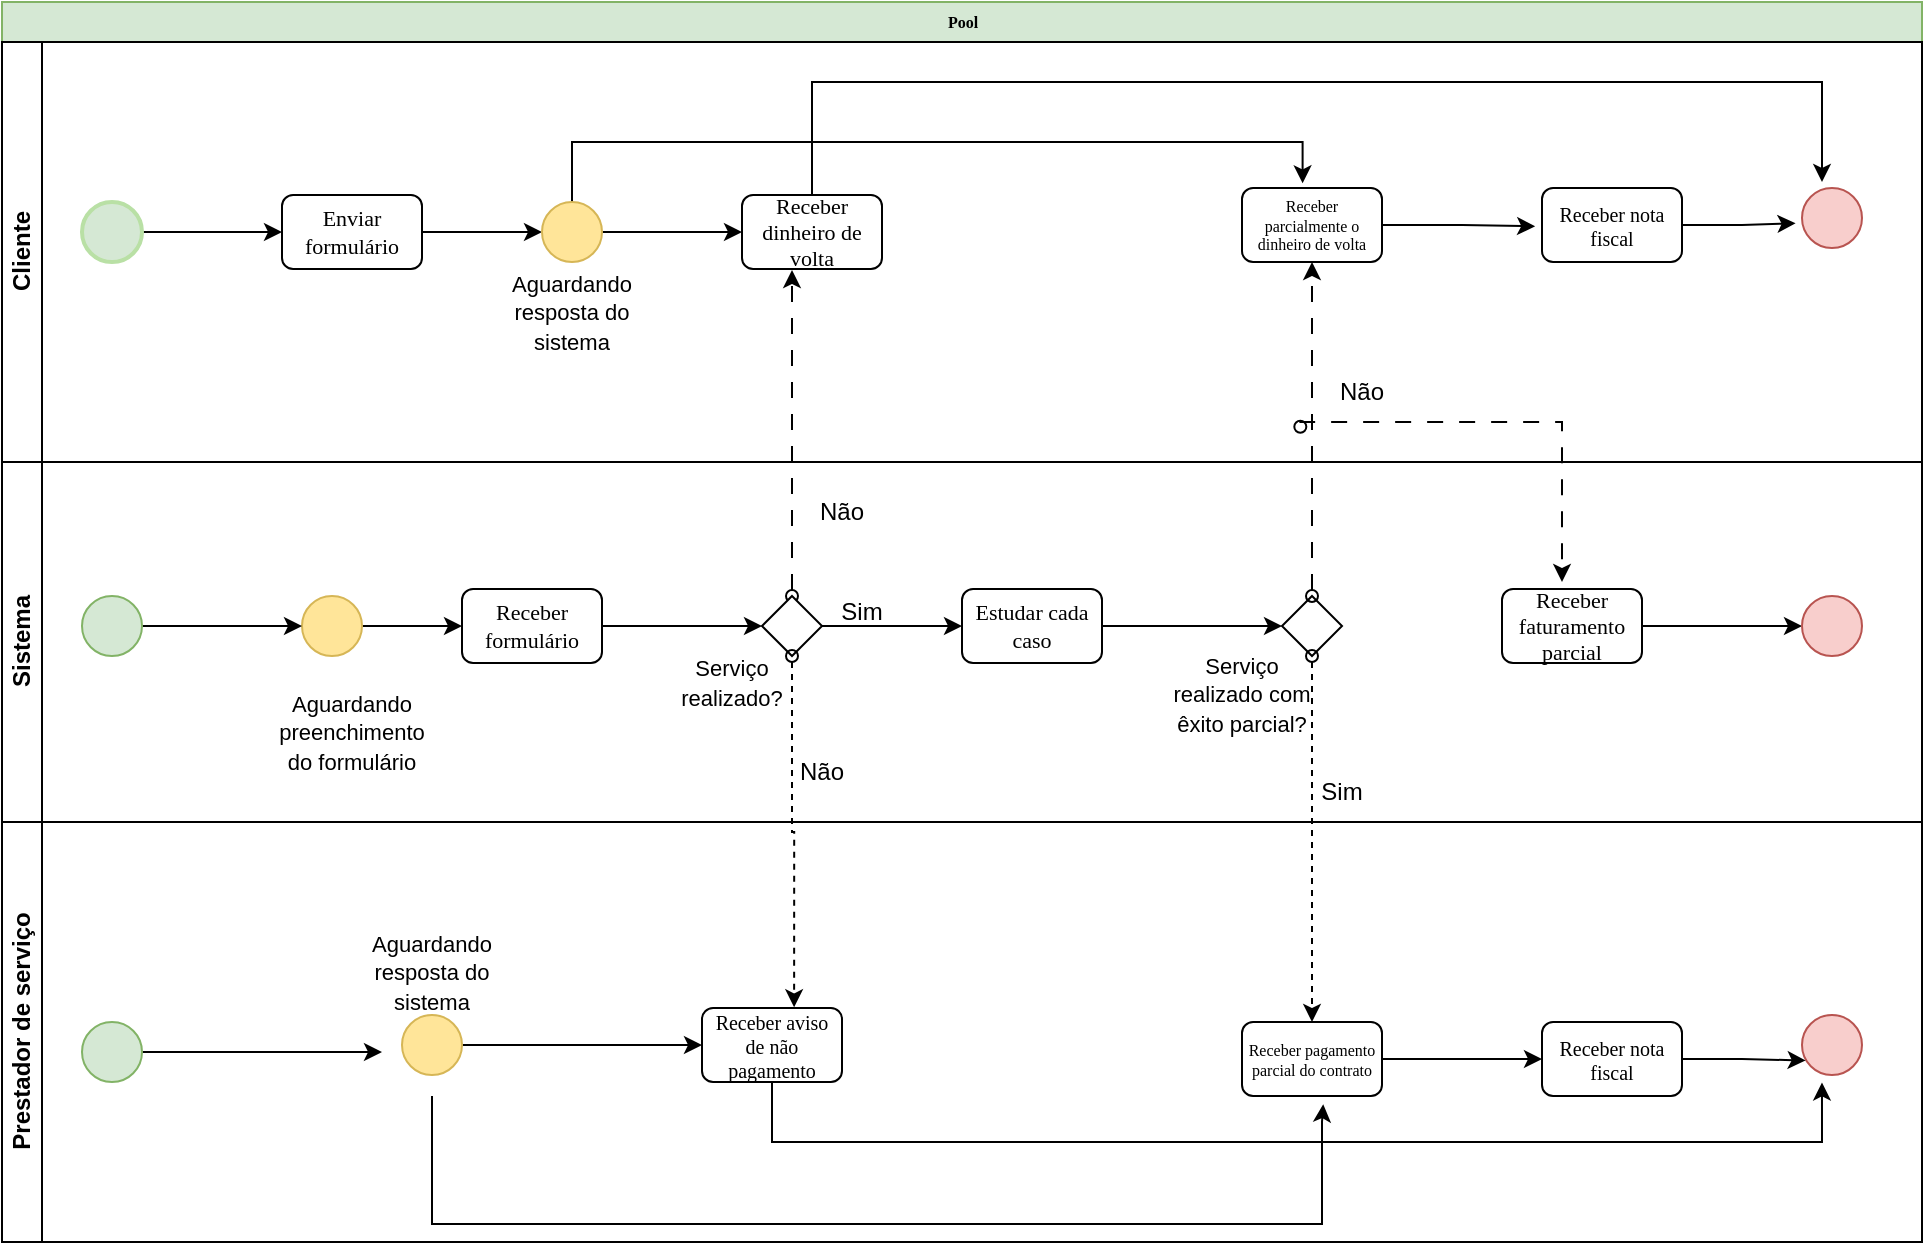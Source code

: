 <mxfile version="24.0.6" type="github">
  <diagram name="Page-1" id="c7488fd3-1785-93aa-aadb-54a6760d102a">
    <mxGraphModel dx="934" dy="534" grid="1" gridSize="10" guides="1" tooltips="1" connect="1" arrows="1" fold="1" page="1" pageScale="1" pageWidth="1100" pageHeight="850" background="none" math="0" shadow="0">
      <root>
        <mxCell id="0" />
        <mxCell id="1" parent="0" />
        <mxCell id="2b4e8129b02d487f-1" value="Pool" style="swimlane;html=1;childLayout=stackLayout;horizontal=1;startSize=20;horizontalStack=0;rounded=0;shadow=0;labelBackgroundColor=none;strokeWidth=1;fontFamily=Verdana;fontSize=8;align=center;fillColor=#d5e8d4;strokeColor=#82b366;" parent="1" vertex="1">
          <mxGeometry x="130" y="70" width="960" height="620" as="geometry" />
        </mxCell>
        <mxCell id="2b4e8129b02d487f-2" value="Cliente" style="swimlane;html=1;startSize=20;horizontal=0;" parent="2b4e8129b02d487f-1" vertex="1">
          <mxGeometry y="20" width="960" height="210" as="geometry" />
        </mxCell>
        <mxCell id="Vj-QXggSpmco95REcojG-17" style="edgeStyle=orthogonalEdgeStyle;rounded=0;orthogonalLoop=1;jettySize=auto;html=1;entryX=0;entryY=0.5;entryDx=0;entryDy=0;" parent="2b4e8129b02d487f-2" source="2b4e8129b02d487f-7" target="Vj-QXggSpmco95REcojG-15" edge="1">
          <mxGeometry relative="1" as="geometry" />
        </mxCell>
        <mxCell id="2b4e8129b02d487f-7" value="&lt;font style=&quot;font-size: 11px;&quot;&gt;Enviar formulário&lt;/font&gt;" style="rounded=1;whiteSpace=wrap;html=1;shadow=0;labelBackgroundColor=none;strokeWidth=1;fontFamily=Verdana;fontSize=8;align=center;" parent="2b4e8129b02d487f-2" vertex="1">
          <mxGeometry x="140" y="76.5" width="70" height="37" as="geometry" />
        </mxCell>
        <mxCell id="Vj-QXggSpmco95REcojG-16" style="edgeStyle=orthogonalEdgeStyle;rounded=0;orthogonalLoop=1;jettySize=auto;html=1;entryX=0;entryY=0.5;entryDx=0;entryDy=0;" parent="2b4e8129b02d487f-2" source="2b4e8129b02d487f-8" target="2b4e8129b02d487f-7" edge="1">
          <mxGeometry relative="1" as="geometry" />
        </mxCell>
        <mxCell id="2b4e8129b02d487f-8" value="" style="ellipse;whiteSpace=wrap;html=1;rounded=0;shadow=0;labelBackgroundColor=none;strokeWidth=2;fontFamily=Verdana;fontSize=8;align=center;fillColor=#d5e8d4;strokeColor=#B9E0A5;" parent="2b4e8129b02d487f-2" vertex="1">
          <mxGeometry x="40" y="80" width="30" height="30" as="geometry" />
        </mxCell>
        <mxCell id="Vj-QXggSpmco95REcojG-36" style="edgeStyle=orthogonalEdgeStyle;rounded=0;orthogonalLoop=1;jettySize=auto;html=1;" parent="2b4e8129b02d487f-2" source="2b4e8129b02d487f-9" edge="1">
          <mxGeometry relative="1" as="geometry">
            <mxPoint x="910" y="70" as="targetPoint" />
            <Array as="points">
              <mxPoint x="405" y="20" />
              <mxPoint x="910" y="20" />
            </Array>
          </mxGeometry>
        </mxCell>
        <mxCell id="2b4e8129b02d487f-9" value="&lt;font style=&quot;font-size: 11px;&quot;&gt;Receber dinheiro de volta&lt;/font&gt;" style="rounded=1;whiteSpace=wrap;html=1;shadow=0;labelBackgroundColor=none;strokeWidth=1;fontFamily=Verdana;fontSize=8;align=center;" parent="2b4e8129b02d487f-2" vertex="1">
          <mxGeometry x="370" y="76.5" width="70" height="37" as="geometry" />
        </mxCell>
        <mxCell id="Vj-QXggSpmco95REcojG-18" style="edgeStyle=orthogonalEdgeStyle;rounded=0;orthogonalLoop=1;jettySize=auto;html=1;entryX=0;entryY=0.5;entryDx=0;entryDy=0;" parent="2b4e8129b02d487f-2" source="Vj-QXggSpmco95REcojG-15" target="2b4e8129b02d487f-9" edge="1">
          <mxGeometry relative="1" as="geometry" />
        </mxCell>
        <mxCell id="Vj-QXggSpmco95REcojG-68" style="edgeStyle=orthogonalEdgeStyle;rounded=0;orthogonalLoop=1;jettySize=auto;html=1;entryX=0.433;entryY=-0.063;entryDx=0;entryDy=0;entryPerimeter=0;" parent="2b4e8129b02d487f-2" source="Vj-QXggSpmco95REcojG-15" target="Vj-QXggSpmco95REcojG-24" edge="1">
          <mxGeometry relative="1" as="geometry">
            <mxPoint x="650" y="60.0" as="targetPoint" />
            <Array as="points">
              <mxPoint x="285" y="50" />
              <mxPoint x="650" y="50" />
            </Array>
          </mxGeometry>
        </mxCell>
        <mxCell id="Vj-QXggSpmco95REcojG-15" value="" style="ellipse;whiteSpace=wrap;html=1;rounded=0;shadow=0;labelBackgroundColor=none;strokeWidth=1;fontFamily=Verdana;fontSize=8;align=center;fillColor=#FFE599;strokeColor=#d6b656;" parent="2b4e8129b02d487f-2" vertex="1">
          <mxGeometry x="270" y="80" width="30" height="30" as="geometry" />
        </mxCell>
        <mxCell id="Vj-QXggSpmco95REcojG-19" value="&lt;font style=&quot;font-size: 11px;&quot;&gt;Aguardando resposta do sistema&lt;/font&gt;" style="text;html=1;align=center;verticalAlign=middle;whiteSpace=wrap;rounded=0;" parent="2b4e8129b02d487f-2" vertex="1">
          <mxGeometry x="250" y="120" width="70" height="30" as="geometry" />
        </mxCell>
        <mxCell id="Vj-QXggSpmco95REcojG-21" style="edgeStyle=orthogonalEdgeStyle;rounded=0;orthogonalLoop=1;jettySize=auto;html=1;dashed=1;dashPattern=8 8;startArrow=oval;startFill=0;exitX=0.5;exitY=0;exitDx=0;exitDy=0;exitPerimeter=0;" parent="2b4e8129b02d487f-2" source="2b4e8129b02d487f-13" edge="1">
          <mxGeometry relative="1" as="geometry">
            <mxPoint x="395" y="114" as="targetPoint" />
            <mxPoint x="370" y="270.5" as="sourcePoint" />
            <Array as="points">
              <mxPoint x="395" y="114" />
            </Array>
          </mxGeometry>
        </mxCell>
        <mxCell id="Vj-QXggSpmco95REcojG-24" value="&lt;font style=&quot;font-size: 8px;&quot;&gt;Receber parcialmente o dinheiro de volta&lt;/font&gt;" style="rounded=1;whiteSpace=wrap;html=1;shadow=0;labelBackgroundColor=none;strokeWidth=1;fontFamily=Verdana;fontSize=8;align=center;" parent="2b4e8129b02d487f-2" vertex="1">
          <mxGeometry x="620" y="73.0" width="70" height="37" as="geometry" />
        </mxCell>
        <mxCell id="Vj-QXggSpmco95REcojG-33" value="" style="ellipse;whiteSpace=wrap;html=1;rounded=0;shadow=0;labelBackgroundColor=none;strokeWidth=1;fontFamily=Verdana;fontSize=8;align=center;fillColor=#f8cecc;strokeColor=#b85450;" parent="2b4e8129b02d487f-2" vertex="1">
          <mxGeometry x="900" y="73" width="30" height="30" as="geometry" />
        </mxCell>
        <mxCell id="rU0I9gQMp8eYGgZ0rZV7-1" value="&lt;font style=&quot;font-size: 10px;&quot;&gt;Receber nota fiscal&lt;/font&gt;" style="rounded=1;whiteSpace=wrap;html=1;shadow=0;labelBackgroundColor=none;strokeWidth=1;fontFamily=Verdana;fontSize=8;align=center;" vertex="1" parent="2b4e8129b02d487f-2">
          <mxGeometry x="770" y="73.0" width="70" height="37" as="geometry" />
        </mxCell>
        <mxCell id="rU0I9gQMp8eYGgZ0rZV7-3" style="edgeStyle=orthogonalEdgeStyle;rounded=0;orthogonalLoop=1;jettySize=auto;html=1;entryX=-0.049;entryY=0.518;entryDx=0;entryDy=0;entryPerimeter=0;" edge="1" parent="2b4e8129b02d487f-2" source="Vj-QXggSpmco95REcojG-24" target="rU0I9gQMp8eYGgZ0rZV7-1">
          <mxGeometry relative="1" as="geometry" />
        </mxCell>
        <mxCell id="rU0I9gQMp8eYGgZ0rZV7-5" style="edgeStyle=orthogonalEdgeStyle;rounded=0;orthogonalLoop=1;jettySize=auto;html=1;entryX=-0.107;entryY=0.588;entryDx=0;entryDy=0;entryPerimeter=0;" edge="1" parent="2b4e8129b02d487f-2" source="rU0I9gQMp8eYGgZ0rZV7-1" target="Vj-QXggSpmco95REcojG-33">
          <mxGeometry relative="1" as="geometry" />
        </mxCell>
        <mxCell id="2b4e8129b02d487f-3" value="Sistema" style="swimlane;html=1;startSize=20;horizontal=0;" parent="2b4e8129b02d487f-1" vertex="1">
          <mxGeometry y="230" width="960" height="180" as="geometry" />
        </mxCell>
        <mxCell id="2b4e8129b02d487f-12" value="&lt;font style=&quot;font-size: 11px;&quot;&gt;Receber formulário&lt;/font&gt;" style="rounded=1;whiteSpace=wrap;html=1;shadow=0;labelBackgroundColor=none;strokeWidth=1;fontFamily=Verdana;fontSize=8;align=center;" parent="2b4e8129b02d487f-3" vertex="1">
          <mxGeometry x="230" y="63.5" width="70" height="37" as="geometry" />
        </mxCell>
        <mxCell id="Vj-QXggSpmco95REcojG-6" style="edgeStyle=orthogonalEdgeStyle;rounded=0;orthogonalLoop=1;jettySize=auto;html=1;entryX=0;entryY=0.5;entryDx=0;entryDy=0;" parent="2b4e8129b02d487f-3" source="2b4e8129b02d487f-13" target="2b4e8129b02d487f-6" edge="1">
          <mxGeometry relative="1" as="geometry" />
        </mxCell>
        <mxCell id="2b4e8129b02d487f-13" value="" style="strokeWidth=1;html=1;shape=mxgraph.flowchart.decision;whiteSpace=wrap;rounded=1;shadow=0;labelBackgroundColor=none;fontFamily=Verdana;fontSize=8;align=center;" parent="2b4e8129b02d487f-3" vertex="1">
          <mxGeometry x="380" y="67.0" width="30" height="30" as="geometry" />
        </mxCell>
        <mxCell id="Vj-QXggSpmco95REcojG-2" style="edgeStyle=orthogonalEdgeStyle;rounded=0;orthogonalLoop=1;jettySize=auto;html=1;entryX=0;entryY=0.5;entryDx=0;entryDy=0;" parent="2b4e8129b02d487f-3" source="2b4e8129b02d487f-5" target="2b4e8129b02d487f-12" edge="1">
          <mxGeometry relative="1" as="geometry" />
        </mxCell>
        <mxCell id="2b4e8129b02d487f-5" value="" style="ellipse;whiteSpace=wrap;html=1;rounded=0;shadow=0;labelBackgroundColor=none;strokeWidth=1;fontFamily=Verdana;fontSize=8;align=center;fillColor=#FFE599;strokeColor=#d6b656;" parent="2b4e8129b02d487f-3" vertex="1">
          <mxGeometry x="150" y="67" width="30" height="30" as="geometry" />
        </mxCell>
        <mxCell id="Vj-QXggSpmco95REcojG-3" value="&lt;font style=&quot;font-size: 11px;&quot;&gt;Serviço realizado?&lt;/font&gt;" style="text;html=1;align=center;verticalAlign=middle;whiteSpace=wrap;rounded=0;" parent="2b4e8129b02d487f-3" vertex="1">
          <mxGeometry x="330" y="95" width="70" height="30" as="geometry" />
        </mxCell>
        <mxCell id="Vj-QXggSpmco95REcojG-5" style="edgeStyle=orthogonalEdgeStyle;rounded=0;orthogonalLoop=1;jettySize=auto;html=1;entryX=0;entryY=0.5;entryDx=0;entryDy=0;entryPerimeter=0;" parent="2b4e8129b02d487f-3" source="2b4e8129b02d487f-12" target="2b4e8129b02d487f-13" edge="1">
          <mxGeometry relative="1" as="geometry" />
        </mxCell>
        <mxCell id="2b4e8129b02d487f-6" value="&lt;font style=&quot;font-size: 11px;&quot;&gt;Estudar cada caso&lt;/font&gt;" style="rounded=1;whiteSpace=wrap;html=1;shadow=0;labelBackgroundColor=none;strokeWidth=1;fontFamily=Verdana;fontSize=8;align=center;" parent="2b4e8129b02d487f-3" vertex="1">
          <mxGeometry x="480" y="63.5" width="70" height="37" as="geometry" />
        </mxCell>
        <mxCell id="Vj-QXggSpmco95REcojG-32" style="edgeStyle=orthogonalEdgeStyle;rounded=0;orthogonalLoop=1;jettySize=auto;html=1;dashed=1;dashPattern=8 8;startArrow=oval;startFill=0;exitX=-0.014;exitY=1.079;exitDx=0;exitDy=0;exitPerimeter=0;" parent="2b4e8129b02d487f-3" source="Vj-QXggSpmco95REcojG-27" edge="1">
          <mxGeometry relative="1" as="geometry">
            <mxPoint x="780" y="60" as="targetPoint" />
            <Array as="points">
              <mxPoint x="649" y="-20" />
              <mxPoint x="780" y="-20" />
            </Array>
          </mxGeometry>
        </mxCell>
        <mxCell id="Vj-QXggSpmco95REcojG-7" value="" style="strokeWidth=1;html=1;shape=mxgraph.flowchart.decision;whiteSpace=wrap;rounded=1;shadow=0;labelBackgroundColor=none;fontFamily=Verdana;fontSize=8;align=center;" parent="2b4e8129b02d487f-3" vertex="1">
          <mxGeometry x="640" y="67.0" width="30" height="30" as="geometry" />
        </mxCell>
        <mxCell id="Vj-QXggSpmco95REcojG-8" style="edgeStyle=orthogonalEdgeStyle;rounded=0;orthogonalLoop=1;jettySize=auto;html=1;entryX=0;entryY=0.5;entryDx=0;entryDy=0;entryPerimeter=0;" parent="2b4e8129b02d487f-3" source="2b4e8129b02d487f-6" target="Vj-QXggSpmco95REcojG-7" edge="1">
          <mxGeometry relative="1" as="geometry" />
        </mxCell>
        <mxCell id="Vj-QXggSpmco95REcojG-9" value="&lt;font style=&quot;font-size: 11px;&quot;&gt;Serviço realizado com êxito parcial?&lt;/font&gt;" style="text;html=1;align=center;verticalAlign=middle;whiteSpace=wrap;rounded=0;" parent="2b4e8129b02d487f-3" vertex="1">
          <mxGeometry x="580" y="100.5" width="80" height="30" as="geometry" />
        </mxCell>
        <mxCell id="Vj-QXggSpmco95REcojG-14" style="edgeStyle=orthogonalEdgeStyle;rounded=0;orthogonalLoop=1;jettySize=auto;html=1;entryX=0;entryY=0.5;entryDx=0;entryDy=0;" parent="2b4e8129b02d487f-3" source="Vj-QXggSpmco95REcojG-11" target="Vj-QXggSpmco95REcojG-10" edge="1">
          <mxGeometry relative="1" as="geometry">
            <mxPoint x="870" y="82" as="targetPoint" />
          </mxGeometry>
        </mxCell>
        <mxCell id="Vj-QXggSpmco95REcojG-11" value="&lt;font style=&quot;font-size: 11px;&quot;&gt;Receber faturamento parcial&lt;/font&gt;" style="rounded=1;whiteSpace=wrap;html=1;shadow=0;labelBackgroundColor=none;strokeWidth=1;fontFamily=Verdana;fontSize=8;align=center;" parent="2b4e8129b02d487f-3" vertex="1">
          <mxGeometry x="750" y="63.5" width="70" height="37" as="geometry" />
        </mxCell>
        <mxCell id="Vj-QXggSpmco95REcojG-10" value="" style="ellipse;whiteSpace=wrap;html=1;rounded=0;shadow=0;labelBackgroundColor=none;strokeWidth=1;fontFamily=Verdana;fontSize=8;align=center;fillColor=#f8cecc;strokeColor=#b85450;" parent="2b4e8129b02d487f-3" vertex="1">
          <mxGeometry x="900" y="67" width="30" height="30" as="geometry" />
        </mxCell>
        <mxCell id="Vj-QXggSpmco95REcojG-13" style="edgeStyle=orthogonalEdgeStyle;rounded=0;orthogonalLoop=1;jettySize=auto;html=1;entryX=0;entryY=0.5;entryDx=0;entryDy=0;" parent="2b4e8129b02d487f-3" source="Vj-QXggSpmco95REcojG-12" target="2b4e8129b02d487f-5" edge="1">
          <mxGeometry relative="1" as="geometry" />
        </mxCell>
        <mxCell id="Vj-QXggSpmco95REcojG-12" value="" style="ellipse;whiteSpace=wrap;html=1;rounded=0;shadow=0;labelBackgroundColor=none;strokeWidth=1;fontFamily=Verdana;fontSize=8;align=center;fillColor=#d5e8d4;strokeColor=#82b366;" parent="2b4e8129b02d487f-3" vertex="1">
          <mxGeometry x="40" y="67" width="30" height="30" as="geometry" />
        </mxCell>
        <mxCell id="Vj-QXggSpmco95REcojG-22" value="Não" style="text;html=1;align=center;verticalAlign=middle;whiteSpace=wrap;rounded=0;" parent="2b4e8129b02d487f-3" vertex="1">
          <mxGeometry x="390" y="10" width="60" height="30" as="geometry" />
        </mxCell>
        <mxCell id="Vj-QXggSpmco95REcojG-23" value="Sim" style="text;html=1;align=center;verticalAlign=middle;whiteSpace=wrap;rounded=0;" parent="2b4e8129b02d487f-3" vertex="1">
          <mxGeometry x="400" y="60" width="60" height="30" as="geometry" />
        </mxCell>
        <mxCell id="Vj-QXggSpmco95REcojG-27" value="Não" style="text;html=1;align=center;verticalAlign=middle;whiteSpace=wrap;rounded=0;" parent="2b4e8129b02d487f-3" vertex="1">
          <mxGeometry x="650" y="-50" width="60" height="30" as="geometry" />
        </mxCell>
        <mxCell id="Vj-QXggSpmco95REcojG-71" value="Não" style="text;html=1;align=center;verticalAlign=middle;whiteSpace=wrap;rounded=0;" parent="2b4e8129b02d487f-3" vertex="1">
          <mxGeometry x="380" y="140" width="60" height="30" as="geometry" />
        </mxCell>
        <mxCell id="Vj-QXggSpmco95REcojG-75" value="Sim" style="text;html=1;align=center;verticalAlign=middle;whiteSpace=wrap;rounded=0;" parent="2b4e8129b02d487f-3" vertex="1">
          <mxGeometry x="640" y="150" width="60" height="30" as="geometry" />
        </mxCell>
        <mxCell id="Vj-QXggSpmco95REcojG-26" style="edgeStyle=orthogonalEdgeStyle;rounded=0;orthogonalLoop=1;jettySize=auto;html=1;dashed=1;dashPattern=8 8;startArrow=oval;startFill=0;" parent="2b4e8129b02d487f-1" source="Vj-QXggSpmco95REcojG-7" target="Vj-QXggSpmco95REcojG-24" edge="1">
          <mxGeometry relative="1" as="geometry">
            <Array as="points">
              <mxPoint x="655" y="180" />
              <mxPoint x="655" y="180" />
            </Array>
          </mxGeometry>
        </mxCell>
        <mxCell id="Vj-QXggSpmco95REcojG-70" style="edgeStyle=orthogonalEdgeStyle;rounded=0;orthogonalLoop=1;jettySize=auto;html=1;entryX=0.658;entryY=-0.01;entryDx=0;entryDy=0;entryPerimeter=0;dashed=1;startArrow=oval;startFill=0;" parent="2b4e8129b02d487f-1" source="2b4e8129b02d487f-13" target="Vj-QXggSpmco95REcojG-41" edge="1">
          <mxGeometry relative="1" as="geometry" />
        </mxCell>
        <mxCell id="Vj-QXggSpmco95REcojG-73" style="edgeStyle=orthogonalEdgeStyle;rounded=0;orthogonalLoop=1;jettySize=auto;html=1;entryX=0.5;entryY=0;entryDx=0;entryDy=0;dashed=1;startArrow=oval;startFill=0;" parent="2b4e8129b02d487f-1" source="Vj-QXggSpmco95REcojG-7" target="Vj-QXggSpmco95REcojG-66" edge="1">
          <mxGeometry relative="1" as="geometry" />
        </mxCell>
        <mxCell id="2b4e8129b02d487f-4" value="Prestador de serviço" style="swimlane;html=1;startSize=20;horizontal=0;" parent="2b4e8129b02d487f-1" vertex="1">
          <mxGeometry y="410" width="960" height="210" as="geometry" />
        </mxCell>
        <mxCell id="Vj-QXggSpmco95REcojG-42" style="edgeStyle=orthogonalEdgeStyle;rounded=0;orthogonalLoop=1;jettySize=auto;html=1;" parent="2b4e8129b02d487f-4" source="Vj-QXggSpmco95REcojG-38" edge="1">
          <mxGeometry relative="1" as="geometry">
            <mxPoint x="190" y="115" as="targetPoint" />
          </mxGeometry>
        </mxCell>
        <mxCell id="Vj-QXggSpmco95REcojG-38" value="" style="ellipse;whiteSpace=wrap;html=1;rounded=0;shadow=0;labelBackgroundColor=none;strokeWidth=1;fontFamily=Verdana;fontSize=8;align=center;fillColor=#d5e8d4;strokeColor=#82b366;" parent="2b4e8129b02d487f-4" vertex="1">
          <mxGeometry x="40" y="100" width="30" height="30" as="geometry" />
        </mxCell>
        <mxCell id="Vj-QXggSpmco95REcojG-43" style="edgeStyle=orthogonalEdgeStyle;rounded=0;orthogonalLoop=1;jettySize=auto;html=1;" parent="2b4e8129b02d487f-4" source="Vj-QXggSpmco95REcojG-40" target="Vj-QXggSpmco95REcojG-41" edge="1">
          <mxGeometry relative="1" as="geometry" />
        </mxCell>
        <mxCell id="Vj-QXggSpmco95REcojG-79" style="edgeStyle=orthogonalEdgeStyle;rounded=0;orthogonalLoop=1;jettySize=auto;html=1;entryX=0.58;entryY=1.11;entryDx=0;entryDy=0;entryPerimeter=0;" parent="2b4e8129b02d487f-4" target="Vj-QXggSpmco95REcojG-66" edge="1">
          <mxGeometry relative="1" as="geometry">
            <mxPoint x="662" y="149.165" as="targetPoint" />
            <Array as="points">
              <mxPoint x="215" y="201" />
              <mxPoint x="660" y="201" />
              <mxPoint x="660" y="150" />
              <mxPoint x="661" y="150" />
            </Array>
            <mxPoint x="215.0" y="137" as="sourcePoint" />
          </mxGeometry>
        </mxCell>
        <mxCell id="Vj-QXggSpmco95REcojG-40" value="" style="ellipse;whiteSpace=wrap;html=1;rounded=0;shadow=0;labelBackgroundColor=none;strokeWidth=1;fontFamily=Verdana;fontSize=8;align=center;fillColor=#FFE599;strokeColor=#d6b656;" parent="2b4e8129b02d487f-4" vertex="1">
          <mxGeometry x="200" y="96.5" width="30" height="30" as="geometry" />
        </mxCell>
        <mxCell id="Vj-QXggSpmco95REcojG-78" style="edgeStyle=orthogonalEdgeStyle;rounded=0;orthogonalLoop=1;jettySize=auto;html=1;entryX=0.333;entryY=1.124;entryDx=0;entryDy=0;entryPerimeter=0;" parent="2b4e8129b02d487f-4" source="Vj-QXggSpmco95REcojG-41" target="Vj-QXggSpmco95REcojG-76" edge="1">
          <mxGeometry relative="1" as="geometry">
            <mxPoint x="850" y="160" as="targetPoint" />
            <Array as="points">
              <mxPoint x="385" y="160" />
              <mxPoint x="910" y="160" />
            </Array>
          </mxGeometry>
        </mxCell>
        <mxCell id="Vj-QXggSpmco95REcojG-41" value="&lt;font style=&quot;font-size: 10px;&quot;&gt;Receber aviso de não pagamento&lt;/font&gt;" style="rounded=1;whiteSpace=wrap;html=1;shadow=0;labelBackgroundColor=none;strokeWidth=1;fontFamily=Verdana;fontSize=8;align=center;" parent="2b4e8129b02d487f-4" vertex="1">
          <mxGeometry x="350" y="93" width="70" height="37" as="geometry" />
        </mxCell>
        <mxCell id="rU0I9gQMp8eYGgZ0rZV7-7" style="edgeStyle=orthogonalEdgeStyle;rounded=0;orthogonalLoop=1;jettySize=auto;html=1;entryX=0;entryY=0.5;entryDx=0;entryDy=0;" edge="1" parent="2b4e8129b02d487f-4" source="Vj-QXggSpmco95REcojG-66" target="rU0I9gQMp8eYGgZ0rZV7-6">
          <mxGeometry relative="1" as="geometry" />
        </mxCell>
        <mxCell id="Vj-QXggSpmco95REcojG-66" value="&lt;font style=&quot;font-size: 8px;&quot;&gt;Receber pagamento parcial do contrato&lt;/font&gt;" style="rounded=1;whiteSpace=wrap;html=1;shadow=0;labelBackgroundColor=none;strokeWidth=1;fontFamily=Verdana;fontSize=8;align=center;" parent="2b4e8129b02d487f-4" vertex="1">
          <mxGeometry x="620" y="100" width="70" height="37" as="geometry" />
        </mxCell>
        <mxCell id="Vj-QXggSpmco95REcojG-1" value="&lt;font style=&quot;font-size: 11px;&quot;&gt;Aguardando resposta do sistema&lt;/font&gt;" style="text;html=1;align=center;verticalAlign=middle;whiteSpace=wrap;rounded=0;" parent="2b4e8129b02d487f-4" vertex="1">
          <mxGeometry x="180" y="60" width="70" height="30" as="geometry" />
        </mxCell>
        <mxCell id="Vj-QXggSpmco95REcojG-76" value="" style="ellipse;whiteSpace=wrap;html=1;rounded=0;shadow=0;labelBackgroundColor=none;strokeWidth=1;fontFamily=Verdana;fontSize=8;align=center;fillColor=#f8cecc;strokeColor=#b85450;" parent="2b4e8129b02d487f-4" vertex="1">
          <mxGeometry x="900" y="96.5" width="30" height="30" as="geometry" />
        </mxCell>
        <mxCell id="rU0I9gQMp8eYGgZ0rZV7-6" value="&lt;font style=&quot;font-size: 10px;&quot;&gt;Receber nota fiscal&lt;/font&gt;" style="rounded=1;whiteSpace=wrap;html=1;shadow=0;labelBackgroundColor=none;strokeWidth=1;fontFamily=Verdana;fontSize=8;align=center;" vertex="1" parent="2b4e8129b02d487f-4">
          <mxGeometry x="770" y="100" width="70" height="37" as="geometry" />
        </mxCell>
        <mxCell id="rU0I9gQMp8eYGgZ0rZV7-8" style="edgeStyle=orthogonalEdgeStyle;rounded=0;orthogonalLoop=1;jettySize=auto;html=1;entryX=0.061;entryY=0.758;entryDx=0;entryDy=0;entryPerimeter=0;" edge="1" parent="2b4e8129b02d487f-4" source="rU0I9gQMp8eYGgZ0rZV7-6" target="Vj-QXggSpmco95REcojG-76">
          <mxGeometry relative="1" as="geometry" />
        </mxCell>
        <mxCell id="Vj-QXggSpmco95REcojG-67" value="&lt;font style=&quot;font-size: 11px;&quot;&gt;Aguardando preenchimento do formulário&lt;/font&gt;" style="text;html=1;align=center;verticalAlign=middle;whiteSpace=wrap;rounded=0;" parent="1" vertex="1">
          <mxGeometry x="270" y="420" width="70" height="30" as="geometry" />
        </mxCell>
      </root>
    </mxGraphModel>
  </diagram>
</mxfile>
